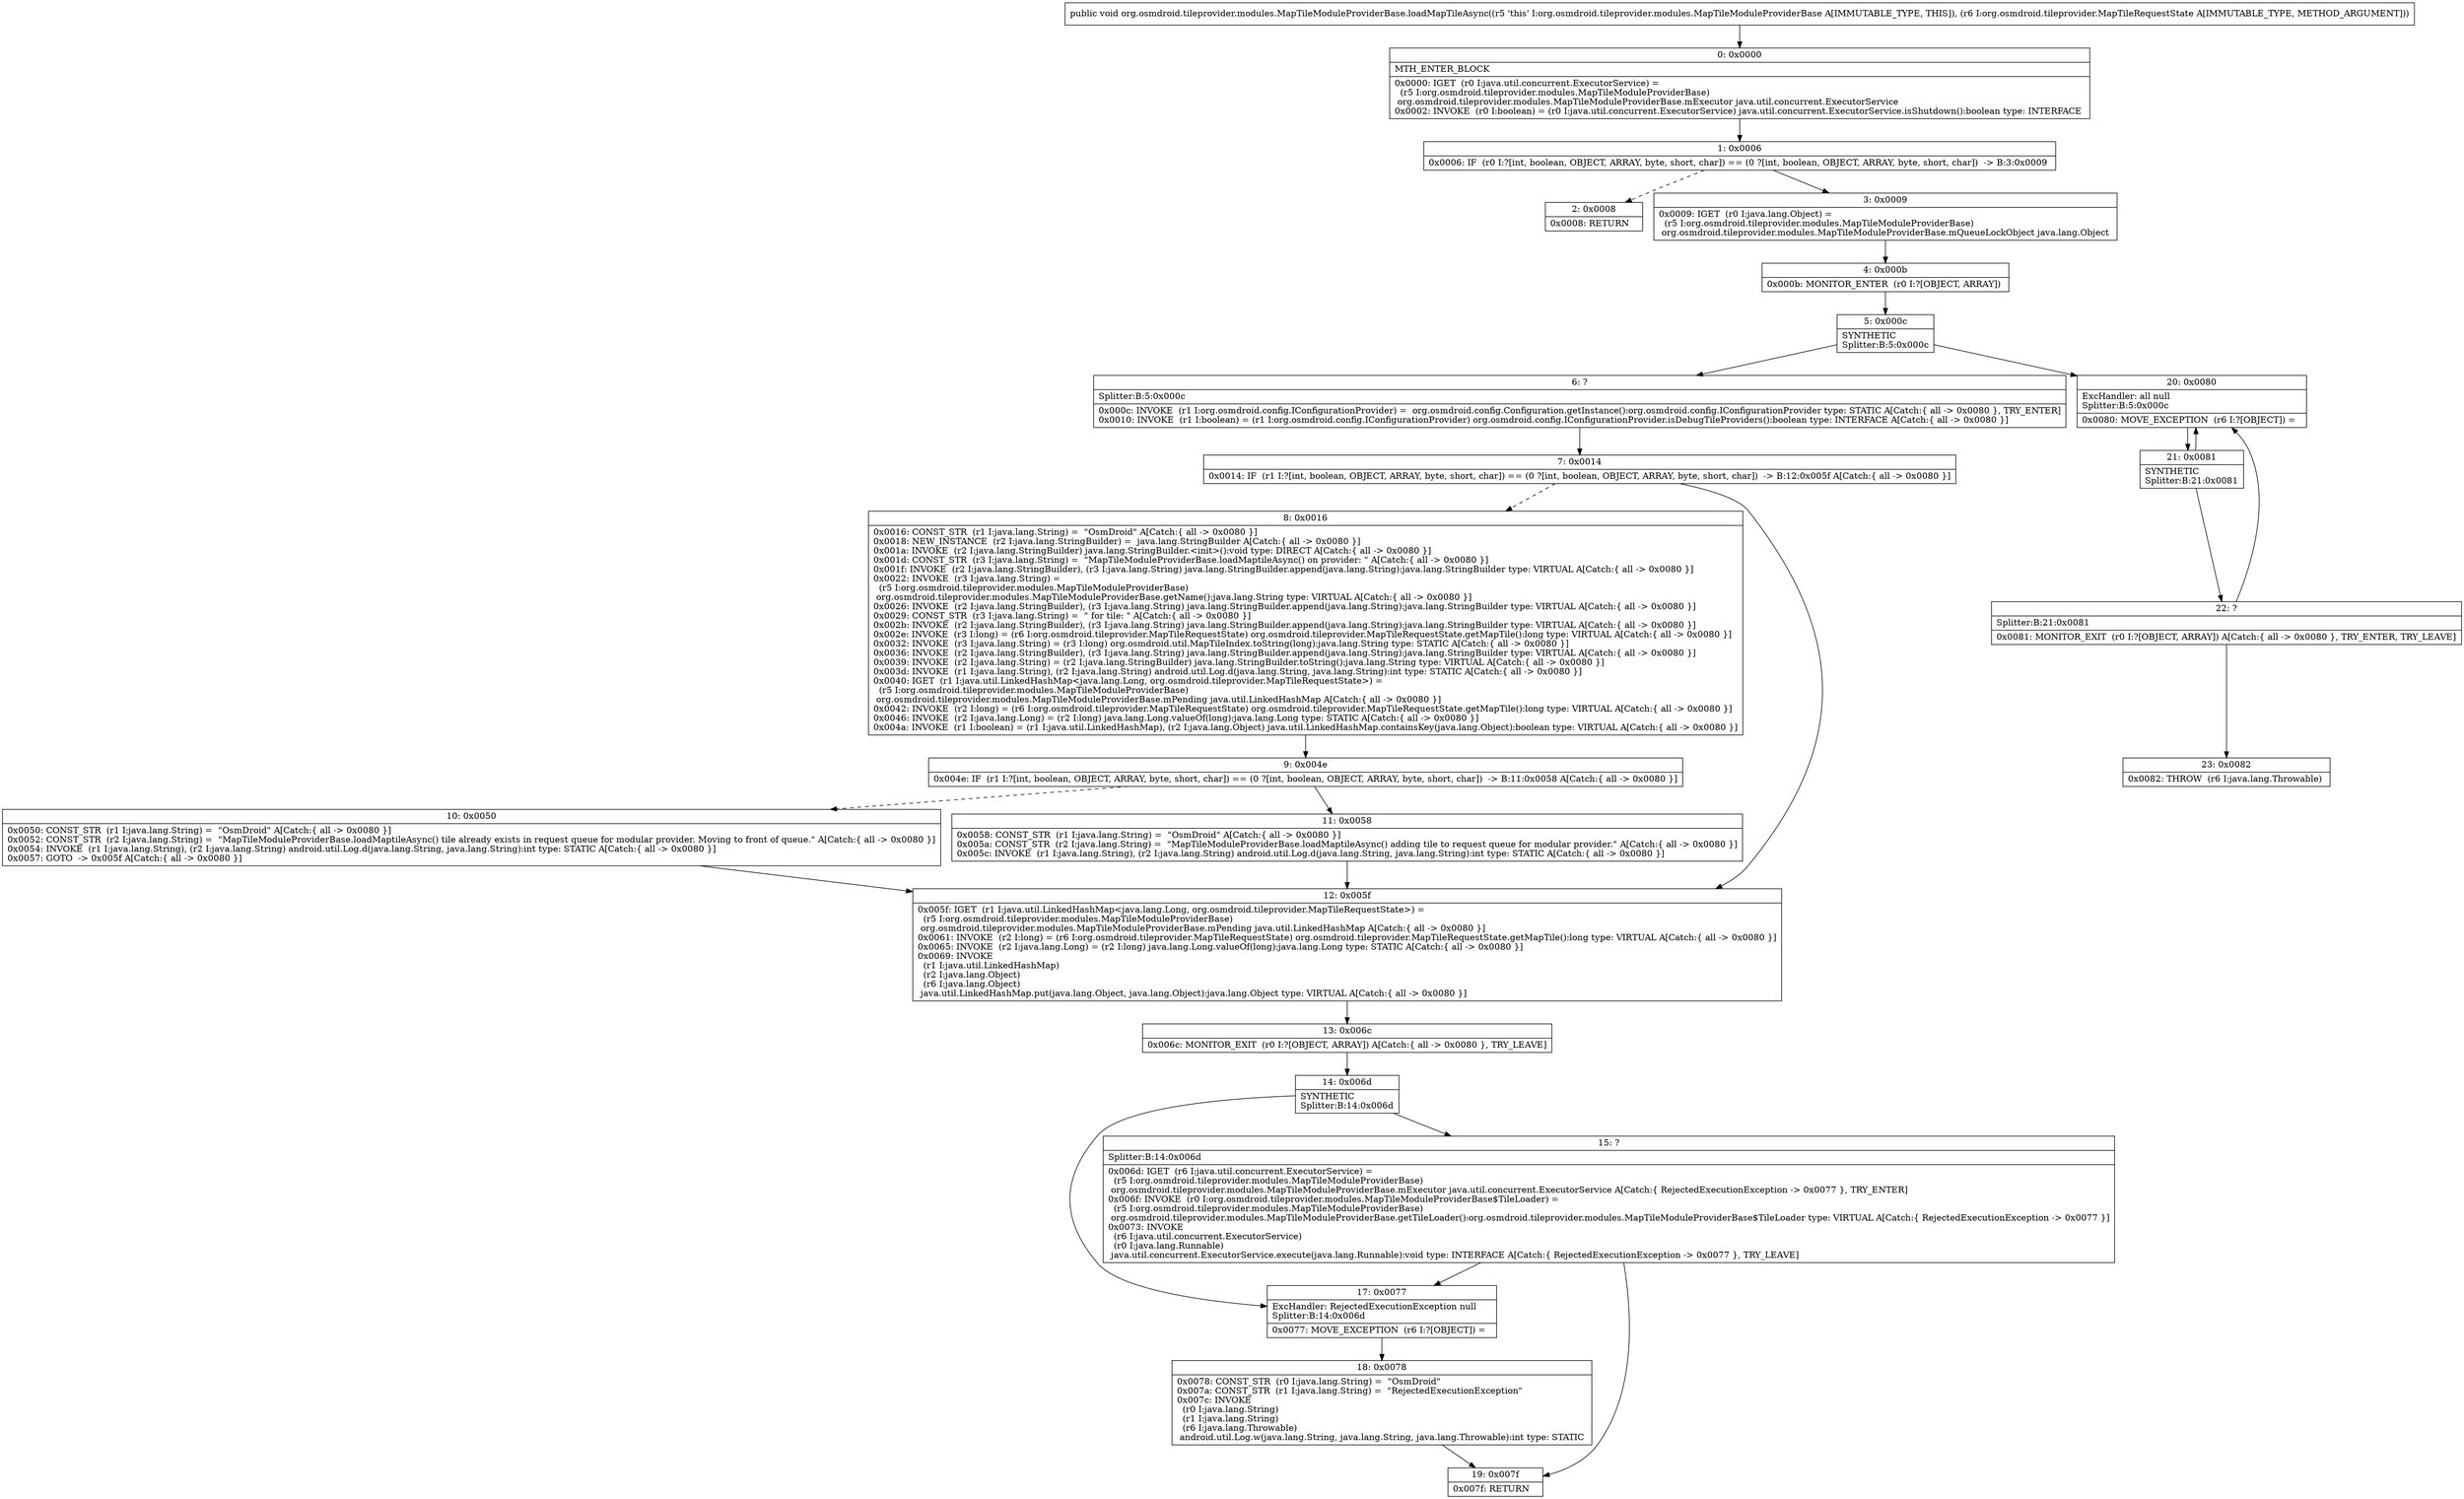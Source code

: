 digraph "CFG fororg.osmdroid.tileprovider.modules.MapTileModuleProviderBase.loadMapTileAsync(Lorg\/osmdroid\/tileprovider\/MapTileRequestState;)V" {
Node_0 [shape=record,label="{0\:\ 0x0000|MTH_ENTER_BLOCK\l|0x0000: IGET  (r0 I:java.util.concurrent.ExecutorService) = \l  (r5 I:org.osmdroid.tileprovider.modules.MapTileModuleProviderBase)\l org.osmdroid.tileprovider.modules.MapTileModuleProviderBase.mExecutor java.util.concurrent.ExecutorService \l0x0002: INVOKE  (r0 I:boolean) = (r0 I:java.util.concurrent.ExecutorService) java.util.concurrent.ExecutorService.isShutdown():boolean type: INTERFACE \l}"];
Node_1 [shape=record,label="{1\:\ 0x0006|0x0006: IF  (r0 I:?[int, boolean, OBJECT, ARRAY, byte, short, char]) == (0 ?[int, boolean, OBJECT, ARRAY, byte, short, char])  \-\> B:3:0x0009 \l}"];
Node_2 [shape=record,label="{2\:\ 0x0008|0x0008: RETURN   \l}"];
Node_3 [shape=record,label="{3\:\ 0x0009|0x0009: IGET  (r0 I:java.lang.Object) = \l  (r5 I:org.osmdroid.tileprovider.modules.MapTileModuleProviderBase)\l org.osmdroid.tileprovider.modules.MapTileModuleProviderBase.mQueueLockObject java.lang.Object \l}"];
Node_4 [shape=record,label="{4\:\ 0x000b|0x000b: MONITOR_ENTER  (r0 I:?[OBJECT, ARRAY]) \l}"];
Node_5 [shape=record,label="{5\:\ 0x000c|SYNTHETIC\lSplitter:B:5:0x000c\l}"];
Node_6 [shape=record,label="{6\:\ ?|Splitter:B:5:0x000c\l|0x000c: INVOKE  (r1 I:org.osmdroid.config.IConfigurationProvider) =  org.osmdroid.config.Configuration.getInstance():org.osmdroid.config.IConfigurationProvider type: STATIC A[Catch:\{ all \-\> 0x0080 \}, TRY_ENTER]\l0x0010: INVOKE  (r1 I:boolean) = (r1 I:org.osmdroid.config.IConfigurationProvider) org.osmdroid.config.IConfigurationProvider.isDebugTileProviders():boolean type: INTERFACE A[Catch:\{ all \-\> 0x0080 \}]\l}"];
Node_7 [shape=record,label="{7\:\ 0x0014|0x0014: IF  (r1 I:?[int, boolean, OBJECT, ARRAY, byte, short, char]) == (0 ?[int, boolean, OBJECT, ARRAY, byte, short, char])  \-\> B:12:0x005f A[Catch:\{ all \-\> 0x0080 \}]\l}"];
Node_8 [shape=record,label="{8\:\ 0x0016|0x0016: CONST_STR  (r1 I:java.lang.String) =  \"OsmDroid\" A[Catch:\{ all \-\> 0x0080 \}]\l0x0018: NEW_INSTANCE  (r2 I:java.lang.StringBuilder) =  java.lang.StringBuilder A[Catch:\{ all \-\> 0x0080 \}]\l0x001a: INVOKE  (r2 I:java.lang.StringBuilder) java.lang.StringBuilder.\<init\>():void type: DIRECT A[Catch:\{ all \-\> 0x0080 \}]\l0x001d: CONST_STR  (r3 I:java.lang.String) =  \"MapTileModuleProviderBase.loadMaptileAsync() on provider: \" A[Catch:\{ all \-\> 0x0080 \}]\l0x001f: INVOKE  (r2 I:java.lang.StringBuilder), (r3 I:java.lang.String) java.lang.StringBuilder.append(java.lang.String):java.lang.StringBuilder type: VIRTUAL A[Catch:\{ all \-\> 0x0080 \}]\l0x0022: INVOKE  (r3 I:java.lang.String) = \l  (r5 I:org.osmdroid.tileprovider.modules.MapTileModuleProviderBase)\l org.osmdroid.tileprovider.modules.MapTileModuleProviderBase.getName():java.lang.String type: VIRTUAL A[Catch:\{ all \-\> 0x0080 \}]\l0x0026: INVOKE  (r2 I:java.lang.StringBuilder), (r3 I:java.lang.String) java.lang.StringBuilder.append(java.lang.String):java.lang.StringBuilder type: VIRTUAL A[Catch:\{ all \-\> 0x0080 \}]\l0x0029: CONST_STR  (r3 I:java.lang.String) =  \" for tile: \" A[Catch:\{ all \-\> 0x0080 \}]\l0x002b: INVOKE  (r2 I:java.lang.StringBuilder), (r3 I:java.lang.String) java.lang.StringBuilder.append(java.lang.String):java.lang.StringBuilder type: VIRTUAL A[Catch:\{ all \-\> 0x0080 \}]\l0x002e: INVOKE  (r3 I:long) = (r6 I:org.osmdroid.tileprovider.MapTileRequestState) org.osmdroid.tileprovider.MapTileRequestState.getMapTile():long type: VIRTUAL A[Catch:\{ all \-\> 0x0080 \}]\l0x0032: INVOKE  (r3 I:java.lang.String) = (r3 I:long) org.osmdroid.util.MapTileIndex.toString(long):java.lang.String type: STATIC A[Catch:\{ all \-\> 0x0080 \}]\l0x0036: INVOKE  (r2 I:java.lang.StringBuilder), (r3 I:java.lang.String) java.lang.StringBuilder.append(java.lang.String):java.lang.StringBuilder type: VIRTUAL A[Catch:\{ all \-\> 0x0080 \}]\l0x0039: INVOKE  (r2 I:java.lang.String) = (r2 I:java.lang.StringBuilder) java.lang.StringBuilder.toString():java.lang.String type: VIRTUAL A[Catch:\{ all \-\> 0x0080 \}]\l0x003d: INVOKE  (r1 I:java.lang.String), (r2 I:java.lang.String) android.util.Log.d(java.lang.String, java.lang.String):int type: STATIC A[Catch:\{ all \-\> 0x0080 \}]\l0x0040: IGET  (r1 I:java.util.LinkedHashMap\<java.lang.Long, org.osmdroid.tileprovider.MapTileRequestState\>) = \l  (r5 I:org.osmdroid.tileprovider.modules.MapTileModuleProviderBase)\l org.osmdroid.tileprovider.modules.MapTileModuleProviderBase.mPending java.util.LinkedHashMap A[Catch:\{ all \-\> 0x0080 \}]\l0x0042: INVOKE  (r2 I:long) = (r6 I:org.osmdroid.tileprovider.MapTileRequestState) org.osmdroid.tileprovider.MapTileRequestState.getMapTile():long type: VIRTUAL A[Catch:\{ all \-\> 0x0080 \}]\l0x0046: INVOKE  (r2 I:java.lang.Long) = (r2 I:long) java.lang.Long.valueOf(long):java.lang.Long type: STATIC A[Catch:\{ all \-\> 0x0080 \}]\l0x004a: INVOKE  (r1 I:boolean) = (r1 I:java.util.LinkedHashMap), (r2 I:java.lang.Object) java.util.LinkedHashMap.containsKey(java.lang.Object):boolean type: VIRTUAL A[Catch:\{ all \-\> 0x0080 \}]\l}"];
Node_9 [shape=record,label="{9\:\ 0x004e|0x004e: IF  (r1 I:?[int, boolean, OBJECT, ARRAY, byte, short, char]) == (0 ?[int, boolean, OBJECT, ARRAY, byte, short, char])  \-\> B:11:0x0058 A[Catch:\{ all \-\> 0x0080 \}]\l}"];
Node_10 [shape=record,label="{10\:\ 0x0050|0x0050: CONST_STR  (r1 I:java.lang.String) =  \"OsmDroid\" A[Catch:\{ all \-\> 0x0080 \}]\l0x0052: CONST_STR  (r2 I:java.lang.String) =  \"MapTileModuleProviderBase.loadMaptileAsync() tile already exists in request queue for modular provider. Moving to front of queue.\" A[Catch:\{ all \-\> 0x0080 \}]\l0x0054: INVOKE  (r1 I:java.lang.String), (r2 I:java.lang.String) android.util.Log.d(java.lang.String, java.lang.String):int type: STATIC A[Catch:\{ all \-\> 0x0080 \}]\l0x0057: GOTO  \-\> 0x005f A[Catch:\{ all \-\> 0x0080 \}]\l}"];
Node_11 [shape=record,label="{11\:\ 0x0058|0x0058: CONST_STR  (r1 I:java.lang.String) =  \"OsmDroid\" A[Catch:\{ all \-\> 0x0080 \}]\l0x005a: CONST_STR  (r2 I:java.lang.String) =  \"MapTileModuleProviderBase.loadMaptileAsync() adding tile to request queue for modular provider.\" A[Catch:\{ all \-\> 0x0080 \}]\l0x005c: INVOKE  (r1 I:java.lang.String), (r2 I:java.lang.String) android.util.Log.d(java.lang.String, java.lang.String):int type: STATIC A[Catch:\{ all \-\> 0x0080 \}]\l}"];
Node_12 [shape=record,label="{12\:\ 0x005f|0x005f: IGET  (r1 I:java.util.LinkedHashMap\<java.lang.Long, org.osmdroid.tileprovider.MapTileRequestState\>) = \l  (r5 I:org.osmdroid.tileprovider.modules.MapTileModuleProviderBase)\l org.osmdroid.tileprovider.modules.MapTileModuleProviderBase.mPending java.util.LinkedHashMap A[Catch:\{ all \-\> 0x0080 \}]\l0x0061: INVOKE  (r2 I:long) = (r6 I:org.osmdroid.tileprovider.MapTileRequestState) org.osmdroid.tileprovider.MapTileRequestState.getMapTile():long type: VIRTUAL A[Catch:\{ all \-\> 0x0080 \}]\l0x0065: INVOKE  (r2 I:java.lang.Long) = (r2 I:long) java.lang.Long.valueOf(long):java.lang.Long type: STATIC A[Catch:\{ all \-\> 0x0080 \}]\l0x0069: INVOKE  \l  (r1 I:java.util.LinkedHashMap)\l  (r2 I:java.lang.Object)\l  (r6 I:java.lang.Object)\l java.util.LinkedHashMap.put(java.lang.Object, java.lang.Object):java.lang.Object type: VIRTUAL A[Catch:\{ all \-\> 0x0080 \}]\l}"];
Node_13 [shape=record,label="{13\:\ 0x006c|0x006c: MONITOR_EXIT  (r0 I:?[OBJECT, ARRAY]) A[Catch:\{ all \-\> 0x0080 \}, TRY_LEAVE]\l}"];
Node_14 [shape=record,label="{14\:\ 0x006d|SYNTHETIC\lSplitter:B:14:0x006d\l}"];
Node_15 [shape=record,label="{15\:\ ?|Splitter:B:14:0x006d\l|0x006d: IGET  (r6 I:java.util.concurrent.ExecutorService) = \l  (r5 I:org.osmdroid.tileprovider.modules.MapTileModuleProviderBase)\l org.osmdroid.tileprovider.modules.MapTileModuleProviderBase.mExecutor java.util.concurrent.ExecutorService A[Catch:\{ RejectedExecutionException \-\> 0x0077 \}, TRY_ENTER]\l0x006f: INVOKE  (r0 I:org.osmdroid.tileprovider.modules.MapTileModuleProviderBase$TileLoader) = \l  (r5 I:org.osmdroid.tileprovider.modules.MapTileModuleProviderBase)\l org.osmdroid.tileprovider.modules.MapTileModuleProviderBase.getTileLoader():org.osmdroid.tileprovider.modules.MapTileModuleProviderBase$TileLoader type: VIRTUAL A[Catch:\{ RejectedExecutionException \-\> 0x0077 \}]\l0x0073: INVOKE  \l  (r6 I:java.util.concurrent.ExecutorService)\l  (r0 I:java.lang.Runnable)\l java.util.concurrent.ExecutorService.execute(java.lang.Runnable):void type: INTERFACE A[Catch:\{ RejectedExecutionException \-\> 0x0077 \}, TRY_LEAVE]\l}"];
Node_17 [shape=record,label="{17\:\ 0x0077|ExcHandler: RejectedExecutionException null\lSplitter:B:14:0x006d\l|0x0077: MOVE_EXCEPTION  (r6 I:?[OBJECT]) =  \l}"];
Node_18 [shape=record,label="{18\:\ 0x0078|0x0078: CONST_STR  (r0 I:java.lang.String) =  \"OsmDroid\" \l0x007a: CONST_STR  (r1 I:java.lang.String) =  \"RejectedExecutionException\" \l0x007c: INVOKE  \l  (r0 I:java.lang.String)\l  (r1 I:java.lang.String)\l  (r6 I:java.lang.Throwable)\l android.util.Log.w(java.lang.String, java.lang.String, java.lang.Throwable):int type: STATIC \l}"];
Node_19 [shape=record,label="{19\:\ 0x007f|0x007f: RETURN   \l}"];
Node_20 [shape=record,label="{20\:\ 0x0080|ExcHandler: all null\lSplitter:B:5:0x000c\l|0x0080: MOVE_EXCEPTION  (r6 I:?[OBJECT]) =  \l}"];
Node_21 [shape=record,label="{21\:\ 0x0081|SYNTHETIC\lSplitter:B:21:0x0081\l}"];
Node_22 [shape=record,label="{22\:\ ?|Splitter:B:21:0x0081\l|0x0081: MONITOR_EXIT  (r0 I:?[OBJECT, ARRAY]) A[Catch:\{ all \-\> 0x0080 \}, TRY_ENTER, TRY_LEAVE]\l}"];
Node_23 [shape=record,label="{23\:\ 0x0082|0x0082: THROW  (r6 I:java.lang.Throwable) \l}"];
MethodNode[shape=record,label="{public void org.osmdroid.tileprovider.modules.MapTileModuleProviderBase.loadMapTileAsync((r5 'this' I:org.osmdroid.tileprovider.modules.MapTileModuleProviderBase A[IMMUTABLE_TYPE, THIS]), (r6 I:org.osmdroid.tileprovider.MapTileRequestState A[IMMUTABLE_TYPE, METHOD_ARGUMENT])) }"];
MethodNode -> Node_0;
Node_0 -> Node_1;
Node_1 -> Node_2[style=dashed];
Node_1 -> Node_3;
Node_3 -> Node_4;
Node_4 -> Node_5;
Node_5 -> Node_6;
Node_5 -> Node_20;
Node_6 -> Node_7;
Node_7 -> Node_8[style=dashed];
Node_7 -> Node_12;
Node_8 -> Node_9;
Node_9 -> Node_10[style=dashed];
Node_9 -> Node_11;
Node_10 -> Node_12;
Node_11 -> Node_12;
Node_12 -> Node_13;
Node_13 -> Node_14;
Node_14 -> Node_15;
Node_14 -> Node_17;
Node_15 -> Node_17;
Node_15 -> Node_19;
Node_17 -> Node_18;
Node_18 -> Node_19;
Node_20 -> Node_21;
Node_21 -> Node_22;
Node_21 -> Node_20;
Node_22 -> Node_23;
Node_22 -> Node_20;
}

